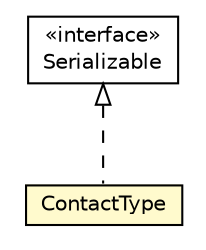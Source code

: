 #!/usr/local/bin/dot
#
# Class diagram 
# Generated by UMLGraph version 5.1 (http://www.umlgraph.org/)
#

digraph G {
	edge [fontname="Helvetica",fontsize=10,labelfontname="Helvetica",labelfontsize=10];
	node [fontname="Helvetica",fontsize=10,shape=plaintext];
	nodesep=0.25;
	ranksep=0.5;
	// org.universAAL.middleware.deploymanager.uapp.model.ContactType
	c2090545 [label=<<table title="org.universAAL.middleware.deploymanager.uapp.model.ContactType" border="0" cellborder="1" cellspacing="0" cellpadding="2" port="p" bgcolor="lemonChiffon" href="./ContactType.html">
		<tr><td><table border="0" cellspacing="0" cellpadding="1">
<tr><td align="center" balign="center"> ContactType </td></tr>
		</table></td></tr>
		</table>>, fontname="Helvetica", fontcolor="black", fontsize=10.0];
	//org.universAAL.middleware.deploymanager.uapp.model.ContactType implements java.io.Serializable
	c2093214:p -> c2090545:p [dir=back,arrowtail=empty,style=dashed];
	// java.io.Serializable
	c2093214 [label=<<table title="java.io.Serializable" border="0" cellborder="1" cellspacing="0" cellpadding="2" port="p" href="http://java.sun.com/j2se/1.4.2/docs/api/java/io/Serializable.html">
		<tr><td><table border="0" cellspacing="0" cellpadding="1">
<tr><td align="center" balign="center"> &#171;interface&#187; </td></tr>
<tr><td align="center" balign="center"> Serializable </td></tr>
		</table></td></tr>
		</table>>, fontname="Helvetica", fontcolor="black", fontsize=10.0];
}

